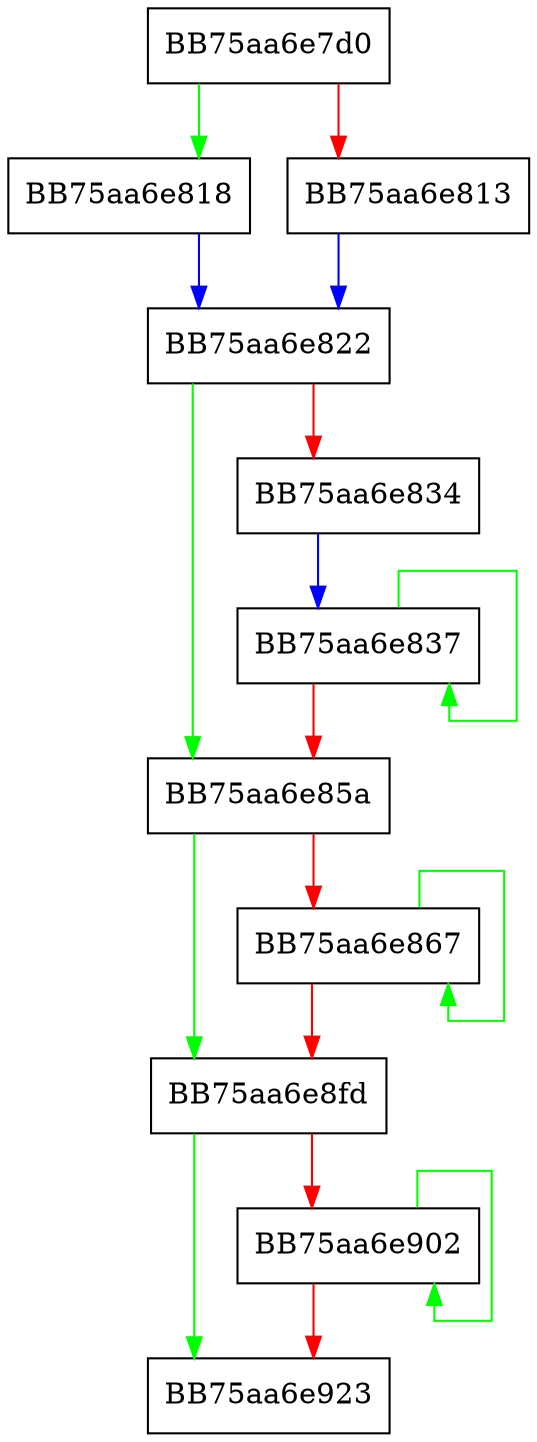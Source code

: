 digraph mycrc {
  node [shape="box"];
  graph [splines=ortho];
  BB75aa6e7d0 -> BB75aa6e818 [color="green"];
  BB75aa6e7d0 -> BB75aa6e813 [color="red"];
  BB75aa6e813 -> BB75aa6e822 [color="blue"];
  BB75aa6e818 -> BB75aa6e822 [color="blue"];
  BB75aa6e822 -> BB75aa6e85a [color="green"];
  BB75aa6e822 -> BB75aa6e834 [color="red"];
  BB75aa6e834 -> BB75aa6e837 [color="blue"];
  BB75aa6e837 -> BB75aa6e837 [color="green"];
  BB75aa6e837 -> BB75aa6e85a [color="red"];
  BB75aa6e85a -> BB75aa6e8fd [color="green"];
  BB75aa6e85a -> BB75aa6e867 [color="red"];
  BB75aa6e867 -> BB75aa6e867 [color="green"];
  BB75aa6e867 -> BB75aa6e8fd [color="red"];
  BB75aa6e8fd -> BB75aa6e923 [color="green"];
  BB75aa6e8fd -> BB75aa6e902 [color="red"];
  BB75aa6e902 -> BB75aa6e902 [color="green"];
  BB75aa6e902 -> BB75aa6e923 [color="red"];
}